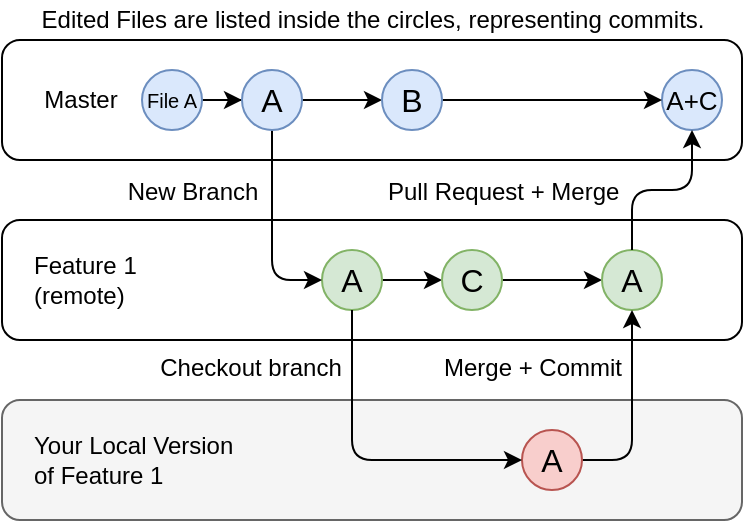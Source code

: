 <mxfile version="12.9.13" type="device"><diagram id="EzFtWqC5daD_IkPrDhh-" name="Page-1"><mxGraphModel dx="432" dy="324" grid="1" gridSize="10" guides="1" tooltips="1" connect="1" arrows="1" fold="1" page="1" pageScale="1" pageWidth="850" pageHeight="1100" math="0" shadow="0"><root><mxCell id="0"/><mxCell id="1" parent="0"/><mxCell id="GtR6QpdzJUDqf2qEIXxg-3" value="" style="rounded=1;whiteSpace=wrap;html=1;" parent="1" vertex="1"><mxGeometry x="120" y="250" width="370" height="60" as="geometry"/></mxCell><mxCell id="GtR6QpdzJUDqf2qEIXxg-16" value="" style="edgeStyle=orthogonalEdgeStyle;rounded=1;orthogonalLoop=1;jettySize=auto;html=1;" parent="1" source="GtR6QpdzJUDqf2qEIXxg-1" target="GtR6QpdzJUDqf2qEIXxg-15" edge="1"><mxGeometry relative="1" as="geometry"/></mxCell><mxCell id="GtR6QpdzJUDqf2qEIXxg-1" value="&lt;span style=&quot;font-size: 16px;&quot;&gt;A&lt;/span&gt;" style="ellipse;whiteSpace=wrap;html=1;aspect=fixed;fillColor=#d5e8d4;strokeColor=#82b366;fontSize=16;" parent="1" vertex="1"><mxGeometry x="280" y="265" width="30" height="30" as="geometry"/></mxCell><mxCell id="GtR6QpdzJUDqf2qEIXxg-18" value="" style="edgeStyle=orthogonalEdgeStyle;rounded=1;orthogonalLoop=1;jettySize=auto;html=1;" parent="1" source="GtR6QpdzJUDqf2qEIXxg-15" target="GtR6QpdzJUDqf2qEIXxg-17" edge="1"><mxGeometry relative="1" as="geometry"/></mxCell><mxCell id="GtR6QpdzJUDqf2qEIXxg-15" value="&lt;span style=&quot;font-size: 16px;&quot;&gt;C&lt;/span&gt;" style="ellipse;whiteSpace=wrap;html=1;aspect=fixed;fillColor=#d5e8d4;strokeColor=#82b366;fontSize=16;" parent="1" vertex="1"><mxGeometry x="340" y="265" width="30" height="30" as="geometry"/></mxCell><mxCell id="GtR6QpdzJUDqf2qEIXxg-17" value="&lt;span style=&quot;font-size: 16px;&quot;&gt;A&lt;/span&gt;" style="ellipse;whiteSpace=wrap;html=1;aspect=fixed;fillColor=#d5e8d4;strokeColor=#82b366;fontSize=16;" parent="1" vertex="1"><mxGeometry x="420" y="265" width="30" height="30" as="geometry"/></mxCell><mxCell id="GtR6QpdzJUDqf2qEIXxg-4" value="Feature 1&lt;br&gt;(remote)" style="text;html=1;align=left;verticalAlign=middle;resizable=0;points=[];autosize=1;" parent="1" vertex="1"><mxGeometry x="134" y="265" width="70" height="30" as="geometry"/></mxCell><mxCell id="GtR6QpdzJUDqf2qEIXxg-5" value="" style="rounded=1;whiteSpace=wrap;html=1;fillColor=#f5f5f5;strokeColor=#666666;fontColor=#333333;" parent="1" vertex="1"><mxGeometry x="120" y="340" width="370" height="60" as="geometry"/></mxCell><mxCell id="GtR6QpdzJUDqf2qEIXxg-19" style="edgeStyle=orthogonalEdgeStyle;rounded=1;orthogonalLoop=1;jettySize=auto;html=1;entryX=0.5;entryY=1;entryDx=0;entryDy=0;" parent="1" source="GtR6QpdzJUDqf2qEIXxg-6" target="GtR6QpdzJUDqf2qEIXxg-17" edge="1"><mxGeometry relative="1" as="geometry"/></mxCell><mxCell id="GtR6QpdzJUDqf2qEIXxg-6" value="&lt;span style=&quot;font-size: 16px&quot;&gt;A&lt;/span&gt;" style="ellipse;whiteSpace=wrap;html=1;aspect=fixed;fillColor=#f8cecc;strokeColor=#b85450;fontSize=16;" parent="1" vertex="1"><mxGeometry x="380" y="355" width="30" height="30" as="geometry"/></mxCell><mxCell id="GtR6QpdzJUDqf2qEIXxg-7" value="Your Local Version &lt;br&gt;of Feature 1" style="text;html=1;align=left;verticalAlign=middle;resizable=0;points=[];autosize=1;" parent="1" vertex="1"><mxGeometry x="134" y="355" width="120" height="30" as="geometry"/></mxCell><mxCell id="GtR6QpdzJUDqf2qEIXxg-8" value="" style="rounded=1;whiteSpace=wrap;html=1;" parent="1" vertex="1"><mxGeometry x="120" y="160" width="370" height="60" as="geometry"/></mxCell><mxCell id="GtR6QpdzJUDqf2qEIXxg-12" style="edgeStyle=orthogonalEdgeStyle;rounded=0;orthogonalLoop=1;jettySize=auto;html=1;" parent="1" source="GtR6QpdzJUDqf2qEIXxg-9" target="GtR6QpdzJUDqf2qEIXxg-11" edge="1"><mxGeometry relative="1" as="geometry"/></mxCell><mxCell id="GtR6QpdzJUDqf2qEIXxg-9" value="&lt;font style=&quot;font-size: 10px&quot;&gt;File A&lt;/font&gt;" style="ellipse;whiteSpace=wrap;html=1;aspect=fixed;fillColor=#dae8fc;strokeColor=#6c8ebf;align=center;" parent="1" vertex="1"><mxGeometry x="190" y="175" width="30" height="30" as="geometry"/></mxCell><mxCell id="GtR6QpdzJUDqf2qEIXxg-10" value="Master" style="text;html=1;align=center;verticalAlign=middle;resizable=0;points=[];autosize=1;" parent="1" vertex="1"><mxGeometry x="134" y="180" width="50" height="20" as="geometry"/></mxCell><mxCell id="GtR6QpdzJUDqf2qEIXxg-13" style="edgeStyle=orthogonalEdgeStyle;rounded=1;orthogonalLoop=1;jettySize=auto;html=1;entryX=0;entryY=0.5;entryDx=0;entryDy=0;" parent="1" source="GtR6QpdzJUDqf2qEIXxg-11" target="GtR6QpdzJUDqf2qEIXxg-1" edge="1"><mxGeometry relative="1" as="geometry"><Array as="points"><mxPoint x="255" y="280"/></Array></mxGeometry></mxCell><mxCell id="GtR6QpdzJUDqf2qEIXxg-22" style="edgeStyle=orthogonalEdgeStyle;rounded=1;orthogonalLoop=1;jettySize=auto;html=1;entryX=0;entryY=0.5;entryDx=0;entryDy=0;" parent="1" source="GtR6QpdzJUDqf2qEIXxg-11" target="GtR6QpdzJUDqf2qEIXxg-21" edge="1"><mxGeometry relative="1" as="geometry"/></mxCell><mxCell id="GtR6QpdzJUDqf2qEIXxg-11" value="&lt;span style=&quot;font-size: 16px;&quot;&gt;A&lt;/span&gt;" style="ellipse;whiteSpace=wrap;html=1;aspect=fixed;fillColor=#dae8fc;strokeColor=#6c8ebf;fontSize=16;" parent="1" vertex="1"><mxGeometry x="240" y="175" width="30" height="30" as="geometry"/></mxCell><mxCell id="GtR6QpdzJUDqf2qEIXxg-14" style="edgeStyle=orthogonalEdgeStyle;rounded=1;orthogonalLoop=1;jettySize=auto;html=1;entryX=0;entryY=0.5;entryDx=0;entryDy=0;" parent="1" source="GtR6QpdzJUDqf2qEIXxg-1" target="GtR6QpdzJUDqf2qEIXxg-6" edge="1"><mxGeometry relative="1" as="geometry"><Array as="points"><mxPoint x="295" y="370"/></Array></mxGeometry></mxCell><mxCell id="GtR6QpdzJUDqf2qEIXxg-20" value="&lt;span style=&quot;font-size: 13px;&quot;&gt;A+C&lt;/span&gt;" style="ellipse;whiteSpace=wrap;html=1;aspect=fixed;fillColor=#dae8fc;strokeColor=#6c8ebf;fontSize=13;" parent="1" vertex="1"><mxGeometry x="450" y="175" width="30" height="30" as="geometry"/></mxCell><mxCell id="GtR6QpdzJUDqf2qEIXxg-23" style="edgeStyle=orthogonalEdgeStyle;rounded=1;orthogonalLoop=1;jettySize=auto;html=1;" parent="1" source="GtR6QpdzJUDqf2qEIXxg-21" target="GtR6QpdzJUDqf2qEIXxg-20" edge="1"><mxGeometry relative="1" as="geometry"/></mxCell><mxCell id="GtR6QpdzJUDqf2qEIXxg-21" value="&lt;span style=&quot;font-size: 16px;&quot;&gt;B&lt;/span&gt;" style="ellipse;whiteSpace=wrap;html=1;aspect=fixed;fillColor=#dae8fc;strokeColor=#6c8ebf;fontSize=16;" parent="1" vertex="1"><mxGeometry x="310" y="175" width="30" height="30" as="geometry"/></mxCell><mxCell id="GtR6QpdzJUDqf2qEIXxg-24" style="edgeStyle=orthogonalEdgeStyle;rounded=1;orthogonalLoop=1;jettySize=auto;html=1;" parent="1" source="GtR6QpdzJUDqf2qEIXxg-17" target="GtR6QpdzJUDqf2qEIXxg-20" edge="1"><mxGeometry relative="1" as="geometry"><Array as="points"><mxPoint x="435" y="235"/><mxPoint x="465" y="235"/></Array></mxGeometry></mxCell><mxCell id="GtR6QpdzJUDqf2qEIXxg-25" value="New Branch" style="text;html=1;align=center;verticalAlign=middle;resizable=0;points=[];autosize=1;" parent="1" vertex="1"><mxGeometry x="175" y="226" width="80" height="20" as="geometry"/></mxCell><mxCell id="GtR6QpdzJUDqf2qEIXxg-26" value="Checkout branch" style="text;html=1;align=center;verticalAlign=middle;resizable=0;points=[];autosize=1;" parent="1" vertex="1"><mxGeometry x="189" y="314" width="110" height="20" as="geometry"/></mxCell><mxCell id="GtR6QpdzJUDqf2qEIXxg-27" value="Merge + Commit" style="text;html=1;align=center;verticalAlign=middle;resizable=0;points=[];autosize=1;" parent="1" vertex="1"><mxGeometry x="335" y="314" width="100" height="20" as="geometry"/></mxCell><mxCell id="GtR6QpdzJUDqf2qEIXxg-28" value="Pull Request + Merge&amp;nbsp;" style="text;html=1;align=center;verticalAlign=middle;resizable=0;points=[];autosize=1;" parent="1" vertex="1"><mxGeometry x="307" y="226" width="130" height="20" as="geometry"/></mxCell><mxCell id="YeoLCBE2rMp9iFLtoa3E-1" value="Edited Files are listed inside the circles, representing commits." style="text;html=1;align=center;verticalAlign=middle;resizable=0;points=[];autosize=1;" vertex="1" parent="1"><mxGeometry x="130" y="140" width="350" height="20" as="geometry"/></mxCell></root></mxGraphModel></diagram></mxfile>